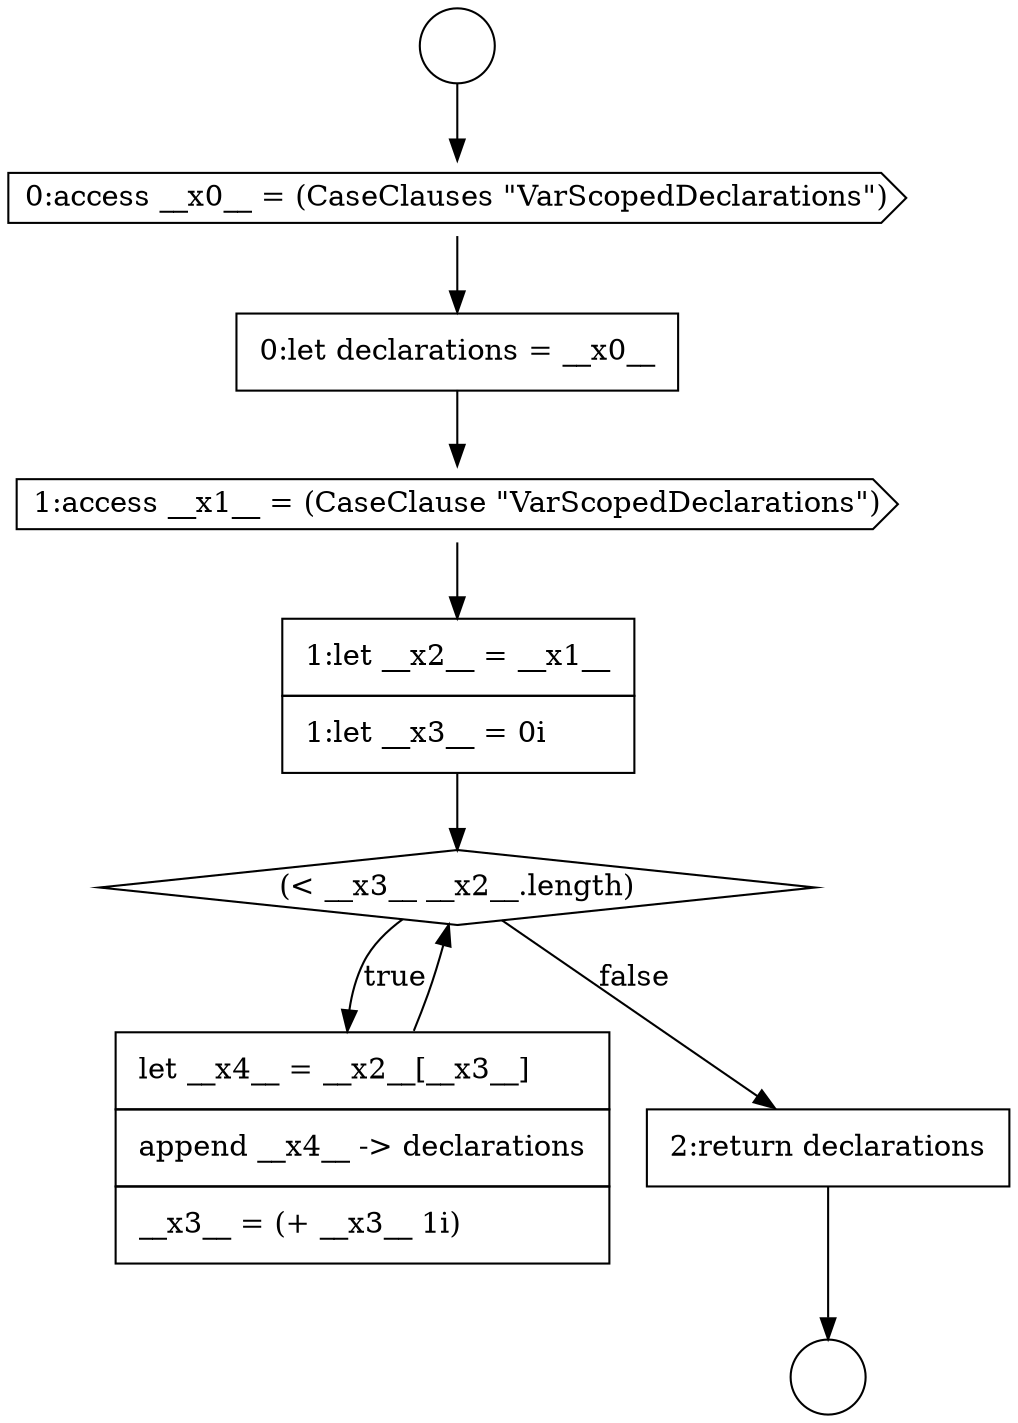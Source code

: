 digraph {
  node7083 [shape=none, margin=0, label=<<font color="black">
    <table border="0" cellborder="1" cellspacing="0" cellpadding="10">
      <tr><td align="left">2:return declarations</td></tr>
    </table>
  </font>> color="black" fillcolor="white" style=filled]
  node7079 [shape=cds, label=<<font color="black">1:access __x1__ = (CaseClause &quot;VarScopedDeclarations&quot;)</font>> color="black" fillcolor="white" style=filled]
  node7075 [shape=circle label=" " color="black" fillcolor="white" style=filled]
  node7078 [shape=none, margin=0, label=<<font color="black">
    <table border="0" cellborder="1" cellspacing="0" cellpadding="10">
      <tr><td align="left">0:let declarations = __x0__</td></tr>
    </table>
  </font>> color="black" fillcolor="white" style=filled]
  node7077 [shape=cds, label=<<font color="black">0:access __x0__ = (CaseClauses &quot;VarScopedDeclarations&quot;)</font>> color="black" fillcolor="white" style=filled]
  node7082 [shape=none, margin=0, label=<<font color="black">
    <table border="0" cellborder="1" cellspacing="0" cellpadding="10">
      <tr><td align="left">let __x4__ = __x2__[__x3__]</td></tr>
      <tr><td align="left">append __x4__ -&gt; declarations</td></tr>
      <tr><td align="left">__x3__ = (+ __x3__ 1i)</td></tr>
    </table>
  </font>> color="black" fillcolor="white" style=filled]
  node7080 [shape=none, margin=0, label=<<font color="black">
    <table border="0" cellborder="1" cellspacing="0" cellpadding="10">
      <tr><td align="left">1:let __x2__ = __x1__</td></tr>
      <tr><td align="left">1:let __x3__ = 0i</td></tr>
    </table>
  </font>> color="black" fillcolor="white" style=filled]
  node7081 [shape=diamond, label=<<font color="black">(&lt; __x3__ __x2__.length)</font>> color="black" fillcolor="white" style=filled]
  node7076 [shape=circle label=" " color="black" fillcolor="white" style=filled]
  node7075 -> node7077 [ color="black"]
  node7083 -> node7076 [ color="black"]
  node7077 -> node7078 [ color="black"]
  node7081 -> node7082 [label=<<font color="black">true</font>> color="black"]
  node7081 -> node7083 [label=<<font color="black">false</font>> color="black"]
  node7082 -> node7081 [ color="black"]
  node7080 -> node7081 [ color="black"]
  node7078 -> node7079 [ color="black"]
  node7079 -> node7080 [ color="black"]
}
